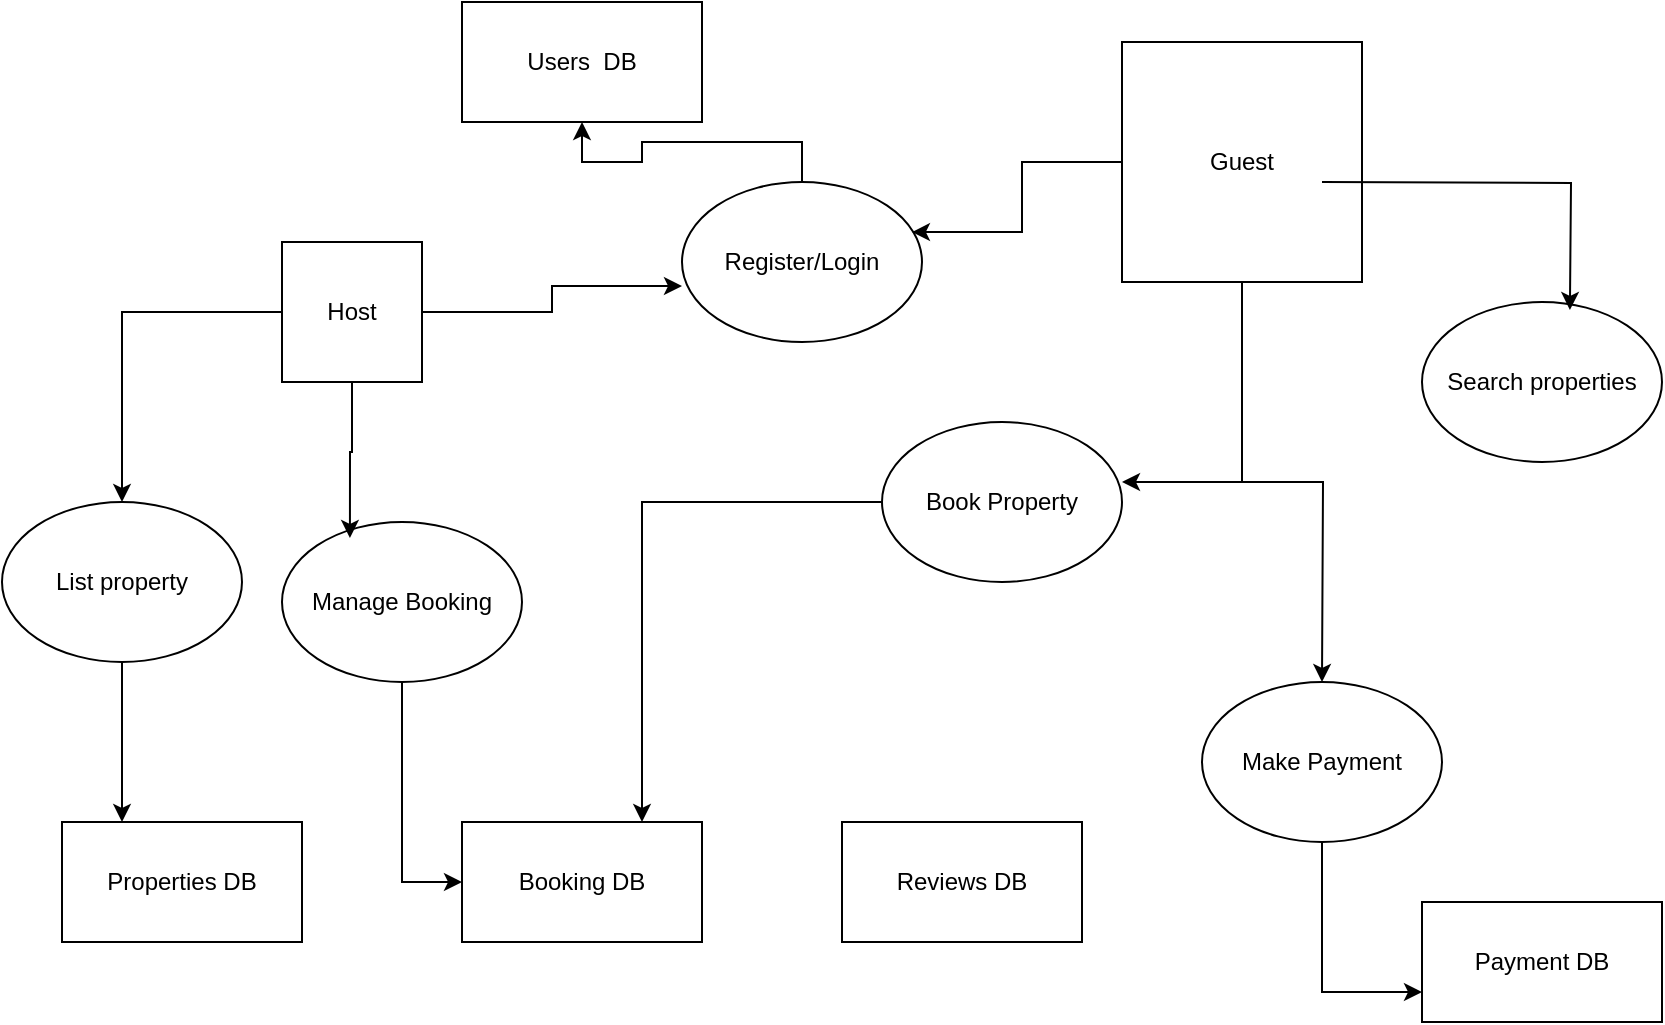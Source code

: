 <mxfile version="27.0.3">
  <diagram name="Page-1" id="irjqKOxyHronLokpZ-el">
    <mxGraphModel dx="872" dy="517" grid="1" gridSize="10" guides="1" tooltips="1" connect="1" arrows="1" fold="1" page="1" pageScale="1" pageWidth="850" pageHeight="1100" math="0" shadow="0">
      <root>
        <mxCell id="0" />
        <mxCell id="1" parent="0" />
        <mxCell id="MuTLfZQ6OHPkuraLgBAG-33" style="edgeStyle=orthogonalEdgeStyle;rounded=0;orthogonalLoop=1;jettySize=auto;html=1;" edge="1" parent="1" source="MuTLfZQ6OHPkuraLgBAG-1">
          <mxGeometry relative="1" as="geometry">
            <mxPoint x="700" y="360" as="targetPoint" />
          </mxGeometry>
        </mxCell>
        <mxCell id="MuTLfZQ6OHPkuraLgBAG-1" value="Guest" style="whiteSpace=wrap;html=1;aspect=fixed;" vertex="1" parent="1">
          <mxGeometry x="600" y="40" width="120" height="120" as="geometry" />
        </mxCell>
        <mxCell id="MuTLfZQ6OHPkuraLgBAG-25" style="edgeStyle=orthogonalEdgeStyle;rounded=0;orthogonalLoop=1;jettySize=auto;html=1;" edge="1" parent="1" source="MuTLfZQ6OHPkuraLgBAG-2" target="MuTLfZQ6OHPkuraLgBAG-5">
          <mxGeometry relative="1" as="geometry" />
        </mxCell>
        <mxCell id="MuTLfZQ6OHPkuraLgBAG-2" value="Host" style="whiteSpace=wrap;html=1;aspect=fixed;" vertex="1" parent="1">
          <mxGeometry x="180" y="140" width="70" height="70" as="geometry" />
        </mxCell>
        <mxCell id="MuTLfZQ6OHPkuraLgBAG-32" style="edgeStyle=orthogonalEdgeStyle;rounded=0;orthogonalLoop=1;jettySize=auto;html=1;entryX=0.75;entryY=0;entryDx=0;entryDy=0;" edge="1" parent="1" source="MuTLfZQ6OHPkuraLgBAG-3" target="MuTLfZQ6OHPkuraLgBAG-11">
          <mxGeometry relative="1" as="geometry" />
        </mxCell>
        <mxCell id="MuTLfZQ6OHPkuraLgBAG-3" value="Book Property" style="ellipse;whiteSpace=wrap;html=1;" vertex="1" parent="1">
          <mxGeometry x="480" y="230" width="120" height="80" as="geometry" />
        </mxCell>
        <mxCell id="MuTLfZQ6OHPkuraLgBAG-34" style="edgeStyle=orthogonalEdgeStyle;rounded=0;orthogonalLoop=1;jettySize=auto;html=1;entryX=0;entryY=0.75;entryDx=0;entryDy=0;" edge="1" parent="1" source="MuTLfZQ6OHPkuraLgBAG-4" target="MuTLfZQ6OHPkuraLgBAG-12">
          <mxGeometry relative="1" as="geometry" />
        </mxCell>
        <mxCell id="MuTLfZQ6OHPkuraLgBAG-4" value="Make Payment" style="ellipse;whiteSpace=wrap;html=1;" vertex="1" parent="1">
          <mxGeometry x="640" y="360" width="120" height="80" as="geometry" />
        </mxCell>
        <mxCell id="MuTLfZQ6OHPkuraLgBAG-24" style="edgeStyle=orthogonalEdgeStyle;rounded=0;orthogonalLoop=1;jettySize=auto;html=1;entryX=0.25;entryY=0;entryDx=0;entryDy=0;" edge="1" parent="1" source="MuTLfZQ6OHPkuraLgBAG-5" target="MuTLfZQ6OHPkuraLgBAG-9">
          <mxGeometry relative="1" as="geometry" />
        </mxCell>
        <mxCell id="MuTLfZQ6OHPkuraLgBAG-5" value="List property" style="ellipse;whiteSpace=wrap;html=1;" vertex="1" parent="1">
          <mxGeometry x="40" y="270" width="120" height="80" as="geometry" />
        </mxCell>
        <mxCell id="MuTLfZQ6OHPkuraLgBAG-30" style="edgeStyle=orthogonalEdgeStyle;rounded=0;orthogonalLoop=1;jettySize=auto;html=1;" edge="1" parent="1" source="MuTLfZQ6OHPkuraLgBAG-6" target="MuTLfZQ6OHPkuraLgBAG-10">
          <mxGeometry relative="1" as="geometry" />
        </mxCell>
        <mxCell id="MuTLfZQ6OHPkuraLgBAG-6" value="Register/Login" style="ellipse;whiteSpace=wrap;html=1;" vertex="1" parent="1">
          <mxGeometry x="380" y="110" width="120" height="80" as="geometry" />
        </mxCell>
        <mxCell id="MuTLfZQ6OHPkuraLgBAG-7" value="Search properties" style="ellipse;whiteSpace=wrap;html=1;" vertex="1" parent="1">
          <mxGeometry x="750" y="170" width="120" height="80" as="geometry" />
        </mxCell>
        <mxCell id="MuTLfZQ6OHPkuraLgBAG-28" style="edgeStyle=orthogonalEdgeStyle;rounded=0;orthogonalLoop=1;jettySize=auto;html=1;entryX=0;entryY=0.5;entryDx=0;entryDy=0;" edge="1" parent="1" source="MuTLfZQ6OHPkuraLgBAG-8" target="MuTLfZQ6OHPkuraLgBAG-11">
          <mxGeometry relative="1" as="geometry" />
        </mxCell>
        <mxCell id="MuTLfZQ6OHPkuraLgBAG-8" value="Manage Booking" style="ellipse;whiteSpace=wrap;html=1;" vertex="1" parent="1">
          <mxGeometry x="180" y="280" width="120" height="80" as="geometry" />
        </mxCell>
        <mxCell id="MuTLfZQ6OHPkuraLgBAG-9" value="Properties DB" style="rounded=0;whiteSpace=wrap;html=1;" vertex="1" parent="1">
          <mxGeometry x="70" y="430" width="120" height="60" as="geometry" />
        </mxCell>
        <mxCell id="MuTLfZQ6OHPkuraLgBAG-10" value="Users&amp;nbsp; DB" style="rounded=0;whiteSpace=wrap;html=1;" vertex="1" parent="1">
          <mxGeometry x="270" y="20" width="120" height="60" as="geometry" />
        </mxCell>
        <mxCell id="MuTLfZQ6OHPkuraLgBAG-11" value="Booking DB" style="rounded=0;whiteSpace=wrap;html=1;" vertex="1" parent="1">
          <mxGeometry x="270" y="430" width="120" height="60" as="geometry" />
        </mxCell>
        <mxCell id="MuTLfZQ6OHPkuraLgBAG-12" value="Payment DB" style="rounded=0;whiteSpace=wrap;html=1;" vertex="1" parent="1">
          <mxGeometry x="750" y="470" width="120" height="60" as="geometry" />
        </mxCell>
        <mxCell id="MuTLfZQ6OHPkuraLgBAG-14" value="Reviews DB" style="rounded=0;whiteSpace=wrap;html=1;" vertex="1" parent="1">
          <mxGeometry x="460" y="430" width="120" height="60" as="geometry" />
        </mxCell>
        <mxCell id="MuTLfZQ6OHPkuraLgBAG-20" style="edgeStyle=orthogonalEdgeStyle;rounded=0;orthogonalLoop=1;jettySize=auto;html=1;entryX=0;entryY=0.65;entryDx=0;entryDy=0;entryPerimeter=0;" edge="1" parent="1" source="MuTLfZQ6OHPkuraLgBAG-2" target="MuTLfZQ6OHPkuraLgBAG-6">
          <mxGeometry relative="1" as="geometry" />
        </mxCell>
        <mxCell id="MuTLfZQ6OHPkuraLgBAG-21" style="edgeStyle=orthogonalEdgeStyle;rounded=0;orthogonalLoop=1;jettySize=auto;html=1;entryX=0.958;entryY=0.313;entryDx=0;entryDy=0;entryPerimeter=0;" edge="1" parent="1" source="MuTLfZQ6OHPkuraLgBAG-1" target="MuTLfZQ6OHPkuraLgBAG-6">
          <mxGeometry relative="1" as="geometry" />
        </mxCell>
        <mxCell id="MuTLfZQ6OHPkuraLgBAG-27" style="edgeStyle=orthogonalEdgeStyle;rounded=0;orthogonalLoop=1;jettySize=auto;html=1;entryX=0.283;entryY=0.1;entryDx=0;entryDy=0;entryPerimeter=0;" edge="1" parent="1" source="MuTLfZQ6OHPkuraLgBAG-2" target="MuTLfZQ6OHPkuraLgBAG-8">
          <mxGeometry relative="1" as="geometry" />
        </mxCell>
        <mxCell id="MuTLfZQ6OHPkuraLgBAG-29" style="edgeStyle=orthogonalEdgeStyle;rounded=0;orthogonalLoop=1;jettySize=auto;html=1;entryX=0.783;entryY=0.05;entryDx=0;entryDy=0;entryPerimeter=0;" edge="1" parent="1">
          <mxGeometry relative="1" as="geometry">
            <mxPoint x="700" y="110" as="sourcePoint" />
            <mxPoint x="823.96" y="174" as="targetPoint" />
          </mxGeometry>
        </mxCell>
        <mxCell id="MuTLfZQ6OHPkuraLgBAG-31" style="edgeStyle=orthogonalEdgeStyle;rounded=0;orthogonalLoop=1;jettySize=auto;html=1;entryX=1;entryY=0.375;entryDx=0;entryDy=0;entryPerimeter=0;" edge="1" parent="1" source="MuTLfZQ6OHPkuraLgBAG-1" target="MuTLfZQ6OHPkuraLgBAG-3">
          <mxGeometry relative="1" as="geometry" />
        </mxCell>
      </root>
    </mxGraphModel>
  </diagram>
</mxfile>
